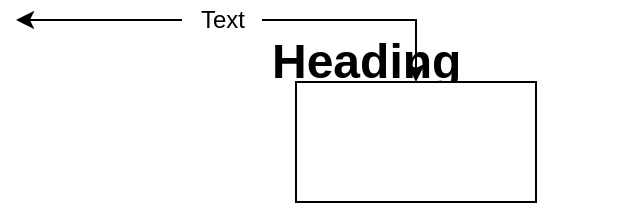 <mxfile version="12.5.6" type="github"><diagram id="pACKgUzahvFNp4n4CFaf" name="Page-1"><mxGraphModel dx="1422" dy="830" grid="1" gridSize="10" guides="1" tooltips="1" connect="1" arrows="1" fold="1" page="1" pageScale="1" pageWidth="827" pageHeight="1169" math="0" shadow="0"><root><mxCell id="0"/><mxCell id="1" parent="0"/><mxCell id="axH6CNjueqvEyklHriQj-1" value="" style="rounded=0;whiteSpace=wrap;html=1;" vertex="1" parent="1"><mxGeometry x="310" y="100" width="120" height="60" as="geometry"/></mxCell><mxCell id="axH6CNjueqvEyklHriQj-3" style="edgeStyle=orthogonalEdgeStyle;rounded=0;orthogonalLoop=1;jettySize=auto;html=1;" edge="1" parent="1" source="axH6CNjueqvEyklHriQj-2"><mxGeometry relative="1" as="geometry"><mxPoint x="170" y="69" as="targetPoint"/></mxGeometry></mxCell><mxCell id="axH6CNjueqvEyklHriQj-5" value="" style="edgeStyle=orthogonalEdgeStyle;rounded=0;orthogonalLoop=1;jettySize=auto;html=1;" edge="1" parent="1" source="axH6CNjueqvEyklHriQj-2" target="axH6CNjueqvEyklHriQj-1"><mxGeometry relative="1" as="geometry"/></mxCell><mxCell id="axH6CNjueqvEyklHriQj-2" value="Text" style="text;html=1;align=center;verticalAlign=middle;resizable=0;points=[];autosize=1;" vertex="1" parent="1"><mxGeometry x="253" y="59" width="40" height="20" as="geometry"/></mxCell><mxCell id="axH6CNjueqvEyklHriQj-6" value="&lt;h1&gt;Heading&lt;/h1&gt;&lt;p&gt;Lorem ipsum dolor sit amet, consectetur adipisicing elit, sed do eiusmod tempor incididunt ut labore et dolore magna aliqua.&lt;/p&gt;" style="text;html=1;strokeColor=none;fillColor=none;spacing=5;spacingTop=-20;whiteSpace=wrap;overflow=hidden;rounded=0;" vertex="1" parent="1"><mxGeometry x="293" y="70" width="190" height="30" as="geometry"/></mxCell></root></mxGraphModel></diagram></mxfile>